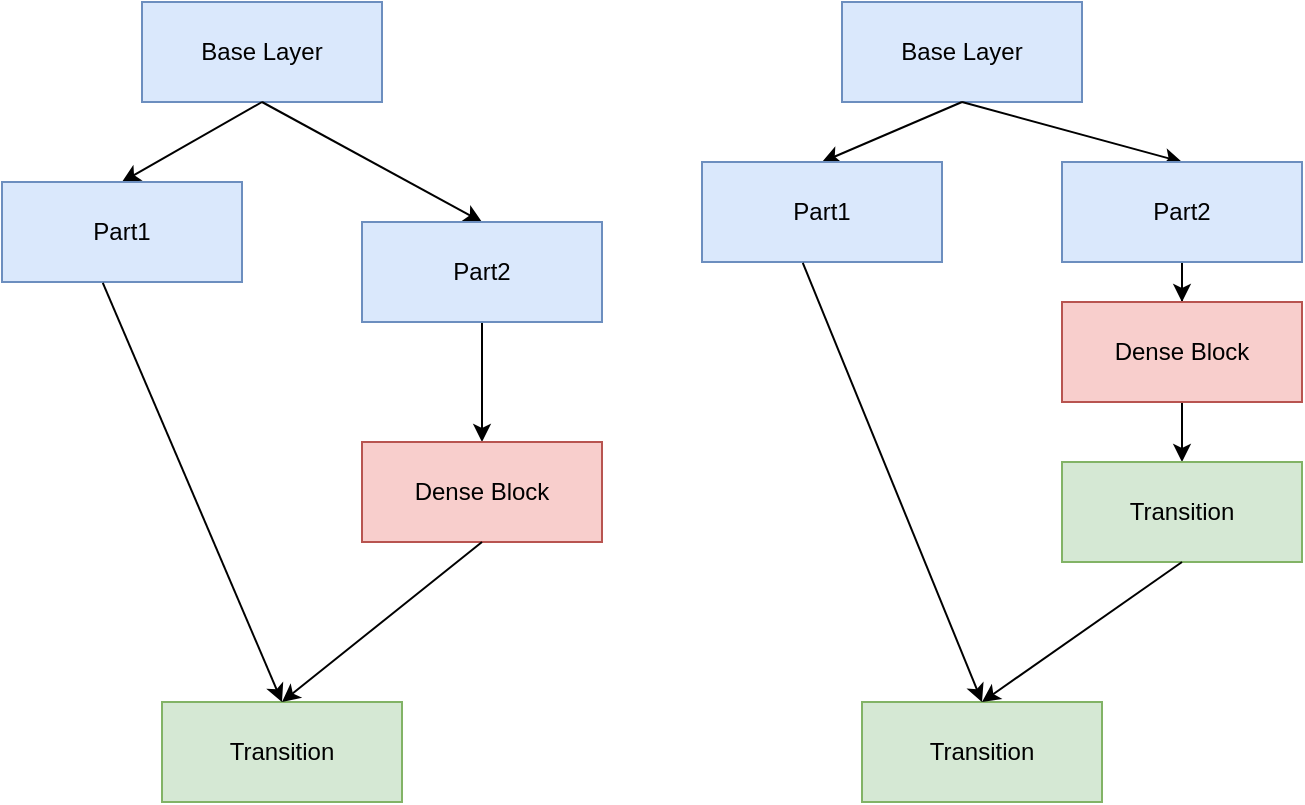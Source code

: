 <mxfile version="24.4.8" type="github">
  <diagram name="第 1 页" id="yZKne9HB70mdw93hGmpD">
    <mxGraphModel dx="1002" dy="577" grid="1" gridSize="10" guides="1" tooltips="1" connect="1" arrows="1" fold="1" page="1" pageScale="1" pageWidth="827" pageHeight="1169" math="0" shadow="0">
      <root>
        <mxCell id="0" />
        <mxCell id="1" parent="0" />
        <mxCell id="f4LGHd-jwCOdmEU22dmz-1" value="Base Layer" style="rounded=0;whiteSpace=wrap;html=1;fillColor=#dae8fc;strokeColor=#6c8ebf;" vertex="1" parent="1">
          <mxGeometry x="120" y="80" width="120" height="50" as="geometry" />
        </mxCell>
        <mxCell id="f4LGHd-jwCOdmEU22dmz-3" value="" style="endArrow=classic;html=1;rounded=0;exitX=0.5;exitY=1;exitDx=0;exitDy=0;" edge="1" parent="1" source="f4LGHd-jwCOdmEU22dmz-1">
          <mxGeometry width="50" height="50" relative="1" as="geometry">
            <mxPoint x="390" y="330" as="sourcePoint" />
            <mxPoint x="110" y="170" as="targetPoint" />
          </mxGeometry>
        </mxCell>
        <mxCell id="f4LGHd-jwCOdmEU22dmz-4" value="" style="endArrow=classic;html=1;rounded=0;entryX=0.5;entryY=0;entryDx=0;entryDy=0;" edge="1" parent="1" target="f4LGHd-jwCOdmEU22dmz-8">
          <mxGeometry width="50" height="50" relative="1" as="geometry">
            <mxPoint x="180" y="130" as="sourcePoint" />
            <mxPoint x="250" y="170" as="targetPoint" />
          </mxGeometry>
        </mxCell>
        <mxCell id="f4LGHd-jwCOdmEU22dmz-5" value="Part1" style="rounded=0;whiteSpace=wrap;html=1;fillColor=#dae8fc;strokeColor=#6c8ebf;" vertex="1" parent="1">
          <mxGeometry x="50" y="170" width="120" height="50" as="geometry" />
        </mxCell>
        <mxCell id="f4LGHd-jwCOdmEU22dmz-12" value="" style="edgeStyle=orthogonalEdgeStyle;rounded=0;orthogonalLoop=1;jettySize=auto;html=1;" edge="1" parent="1" source="f4LGHd-jwCOdmEU22dmz-8" target="f4LGHd-jwCOdmEU22dmz-11">
          <mxGeometry relative="1" as="geometry" />
        </mxCell>
        <mxCell id="f4LGHd-jwCOdmEU22dmz-8" value="Part2" style="rounded=0;whiteSpace=wrap;html=1;fillColor=#dae8fc;strokeColor=#6c8ebf;" vertex="1" parent="1">
          <mxGeometry x="230" y="190" width="120" height="50" as="geometry" />
        </mxCell>
        <mxCell id="f4LGHd-jwCOdmEU22dmz-11" value="Dense Block" style="rounded=0;whiteSpace=wrap;html=1;fillColor=#f8cecc;strokeColor=#b85450;" vertex="1" parent="1">
          <mxGeometry x="230" y="300" width="120" height="50" as="geometry" />
        </mxCell>
        <mxCell id="f4LGHd-jwCOdmEU22dmz-15" value="Transition" style="rounded=0;whiteSpace=wrap;html=1;fillColor=#d5e8d4;strokeColor=#82b366;" vertex="1" parent="1">
          <mxGeometry x="130" y="430" width="120" height="50" as="geometry" />
        </mxCell>
        <mxCell id="f4LGHd-jwCOdmEU22dmz-16" value="" style="endArrow=classic;html=1;rounded=0;exitX=0.42;exitY=1.008;exitDx=0;exitDy=0;exitPerimeter=0;entryX=0.5;entryY=0;entryDx=0;entryDy=0;" edge="1" parent="1" source="f4LGHd-jwCOdmEU22dmz-5" target="f4LGHd-jwCOdmEU22dmz-15">
          <mxGeometry width="50" height="50" relative="1" as="geometry">
            <mxPoint x="390" y="330" as="sourcePoint" />
            <mxPoint x="440" y="280" as="targetPoint" />
          </mxGeometry>
        </mxCell>
        <mxCell id="f4LGHd-jwCOdmEU22dmz-17" value="" style="endArrow=classic;html=1;rounded=0;exitX=0.5;exitY=1;exitDx=0;exitDy=0;entryX=0.5;entryY=0;entryDx=0;entryDy=0;" edge="1" parent="1" source="f4LGHd-jwCOdmEU22dmz-11" target="f4LGHd-jwCOdmEU22dmz-15">
          <mxGeometry width="50" height="50" relative="1" as="geometry">
            <mxPoint x="290" y="400" as="sourcePoint" />
            <mxPoint x="440" y="280" as="targetPoint" />
          </mxGeometry>
        </mxCell>
        <mxCell id="f4LGHd-jwCOdmEU22dmz-28" value="Base Layer" style="rounded=0;whiteSpace=wrap;html=1;fillColor=#dae8fc;strokeColor=#6c8ebf;" vertex="1" parent="1">
          <mxGeometry x="470" y="80" width="120" height="50" as="geometry" />
        </mxCell>
        <mxCell id="f4LGHd-jwCOdmEU22dmz-29" value="" style="endArrow=classic;html=1;rounded=0;exitX=0.5;exitY=1;exitDx=0;exitDy=0;entryX=0.5;entryY=0;entryDx=0;entryDy=0;" edge="1" parent="1" source="f4LGHd-jwCOdmEU22dmz-28" target="f4LGHd-jwCOdmEU22dmz-31">
          <mxGeometry width="50" height="50" relative="1" as="geometry">
            <mxPoint x="740" y="330" as="sourcePoint" />
            <mxPoint x="460" y="170" as="targetPoint" />
          </mxGeometry>
        </mxCell>
        <mxCell id="f4LGHd-jwCOdmEU22dmz-30" value="" style="endArrow=classic;html=1;rounded=0;entryX=0.5;entryY=0;entryDx=0;entryDy=0;" edge="1" parent="1" target="f4LGHd-jwCOdmEU22dmz-33">
          <mxGeometry width="50" height="50" relative="1" as="geometry">
            <mxPoint x="530" y="130" as="sourcePoint" />
            <mxPoint x="600" y="170" as="targetPoint" />
          </mxGeometry>
        </mxCell>
        <mxCell id="f4LGHd-jwCOdmEU22dmz-31" value="Part1" style="rounded=0;whiteSpace=wrap;html=1;fillColor=#dae8fc;strokeColor=#6c8ebf;" vertex="1" parent="1">
          <mxGeometry x="400" y="160" width="120" height="50" as="geometry" />
        </mxCell>
        <mxCell id="f4LGHd-jwCOdmEU22dmz-32" value="" style="edgeStyle=orthogonalEdgeStyle;rounded=0;orthogonalLoop=1;jettySize=auto;html=1;" edge="1" parent="1" source="f4LGHd-jwCOdmEU22dmz-33" target="f4LGHd-jwCOdmEU22dmz-34">
          <mxGeometry relative="1" as="geometry" />
        </mxCell>
        <mxCell id="f4LGHd-jwCOdmEU22dmz-33" value="Part2" style="rounded=0;whiteSpace=wrap;html=1;fillColor=#dae8fc;strokeColor=#6c8ebf;" vertex="1" parent="1">
          <mxGeometry x="580" y="160" width="120" height="50" as="geometry" />
        </mxCell>
        <mxCell id="f4LGHd-jwCOdmEU22dmz-39" style="edgeStyle=orthogonalEdgeStyle;rounded=0;orthogonalLoop=1;jettySize=auto;html=1;exitX=0.5;exitY=1;exitDx=0;exitDy=0;entryX=0.5;entryY=0;entryDx=0;entryDy=0;" edge="1" parent="1" source="f4LGHd-jwCOdmEU22dmz-34" target="f4LGHd-jwCOdmEU22dmz-38">
          <mxGeometry relative="1" as="geometry" />
        </mxCell>
        <mxCell id="f4LGHd-jwCOdmEU22dmz-34" value="Dense Block" style="rounded=0;whiteSpace=wrap;html=1;fillColor=#f8cecc;strokeColor=#b85450;" vertex="1" parent="1">
          <mxGeometry x="580" y="230" width="120" height="50" as="geometry" />
        </mxCell>
        <mxCell id="f4LGHd-jwCOdmEU22dmz-35" value="Transition" style="rounded=0;whiteSpace=wrap;html=1;fillColor=#d5e8d4;strokeColor=#82b366;" vertex="1" parent="1">
          <mxGeometry x="480" y="430" width="120" height="50" as="geometry" />
        </mxCell>
        <mxCell id="f4LGHd-jwCOdmEU22dmz-36" value="" style="endArrow=classic;html=1;rounded=0;exitX=0.42;exitY=1.008;exitDx=0;exitDy=0;exitPerimeter=0;entryX=0.5;entryY=0;entryDx=0;entryDy=0;" edge="1" parent="1" source="f4LGHd-jwCOdmEU22dmz-31" target="f4LGHd-jwCOdmEU22dmz-35">
          <mxGeometry width="50" height="50" relative="1" as="geometry">
            <mxPoint x="740" y="330" as="sourcePoint" />
            <mxPoint x="790" y="280" as="targetPoint" />
          </mxGeometry>
        </mxCell>
        <mxCell id="f4LGHd-jwCOdmEU22dmz-38" value="Transition" style="rounded=0;whiteSpace=wrap;html=1;fillColor=#d5e8d4;strokeColor=#82b366;" vertex="1" parent="1">
          <mxGeometry x="580" y="310" width="120" height="50" as="geometry" />
        </mxCell>
        <mxCell id="f4LGHd-jwCOdmEU22dmz-40" value="" style="endArrow=classic;html=1;rounded=0;exitX=0.5;exitY=1;exitDx=0;exitDy=0;" edge="1" parent="1" source="f4LGHd-jwCOdmEU22dmz-38">
          <mxGeometry width="50" height="50" relative="1" as="geometry">
            <mxPoint x="390" y="330" as="sourcePoint" />
            <mxPoint x="540" y="430" as="targetPoint" />
          </mxGeometry>
        </mxCell>
      </root>
    </mxGraphModel>
  </diagram>
</mxfile>
